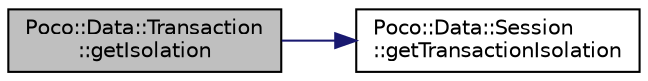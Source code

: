 digraph "Poco::Data::Transaction::getIsolation"
{
 // LATEX_PDF_SIZE
  edge [fontname="Helvetica",fontsize="10",labelfontname="Helvetica",labelfontsize="10"];
  node [fontname="Helvetica",fontsize="10",shape=record];
  rankdir="LR";
  Node1 [label="Poco::Data::Transaction\l::getIsolation",height=0.2,width=0.4,color="black", fillcolor="grey75", style="filled", fontcolor="black",tooltip="Sets the transaction isolation level."];
  Node1 -> Node2 [color="midnightblue",fontsize="10",style="solid"];
  Node2 [label="Poco::Data::Session\l::getTransactionIsolation",height=0.2,width=0.4,color="black", fillcolor="white", style="filled",URL="$classPoco_1_1Data_1_1Session.html#a93bb716cc093638ad19e4302ff1d20fa",tooltip="Sets the transaction isolation level."];
}
